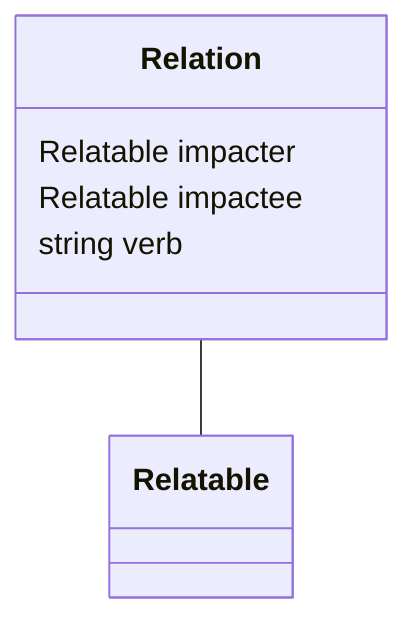 classDiagram
  Relation -- Relatable


class Relation {

  Relatable impacter
  Relatable impactee
  string verb

}
